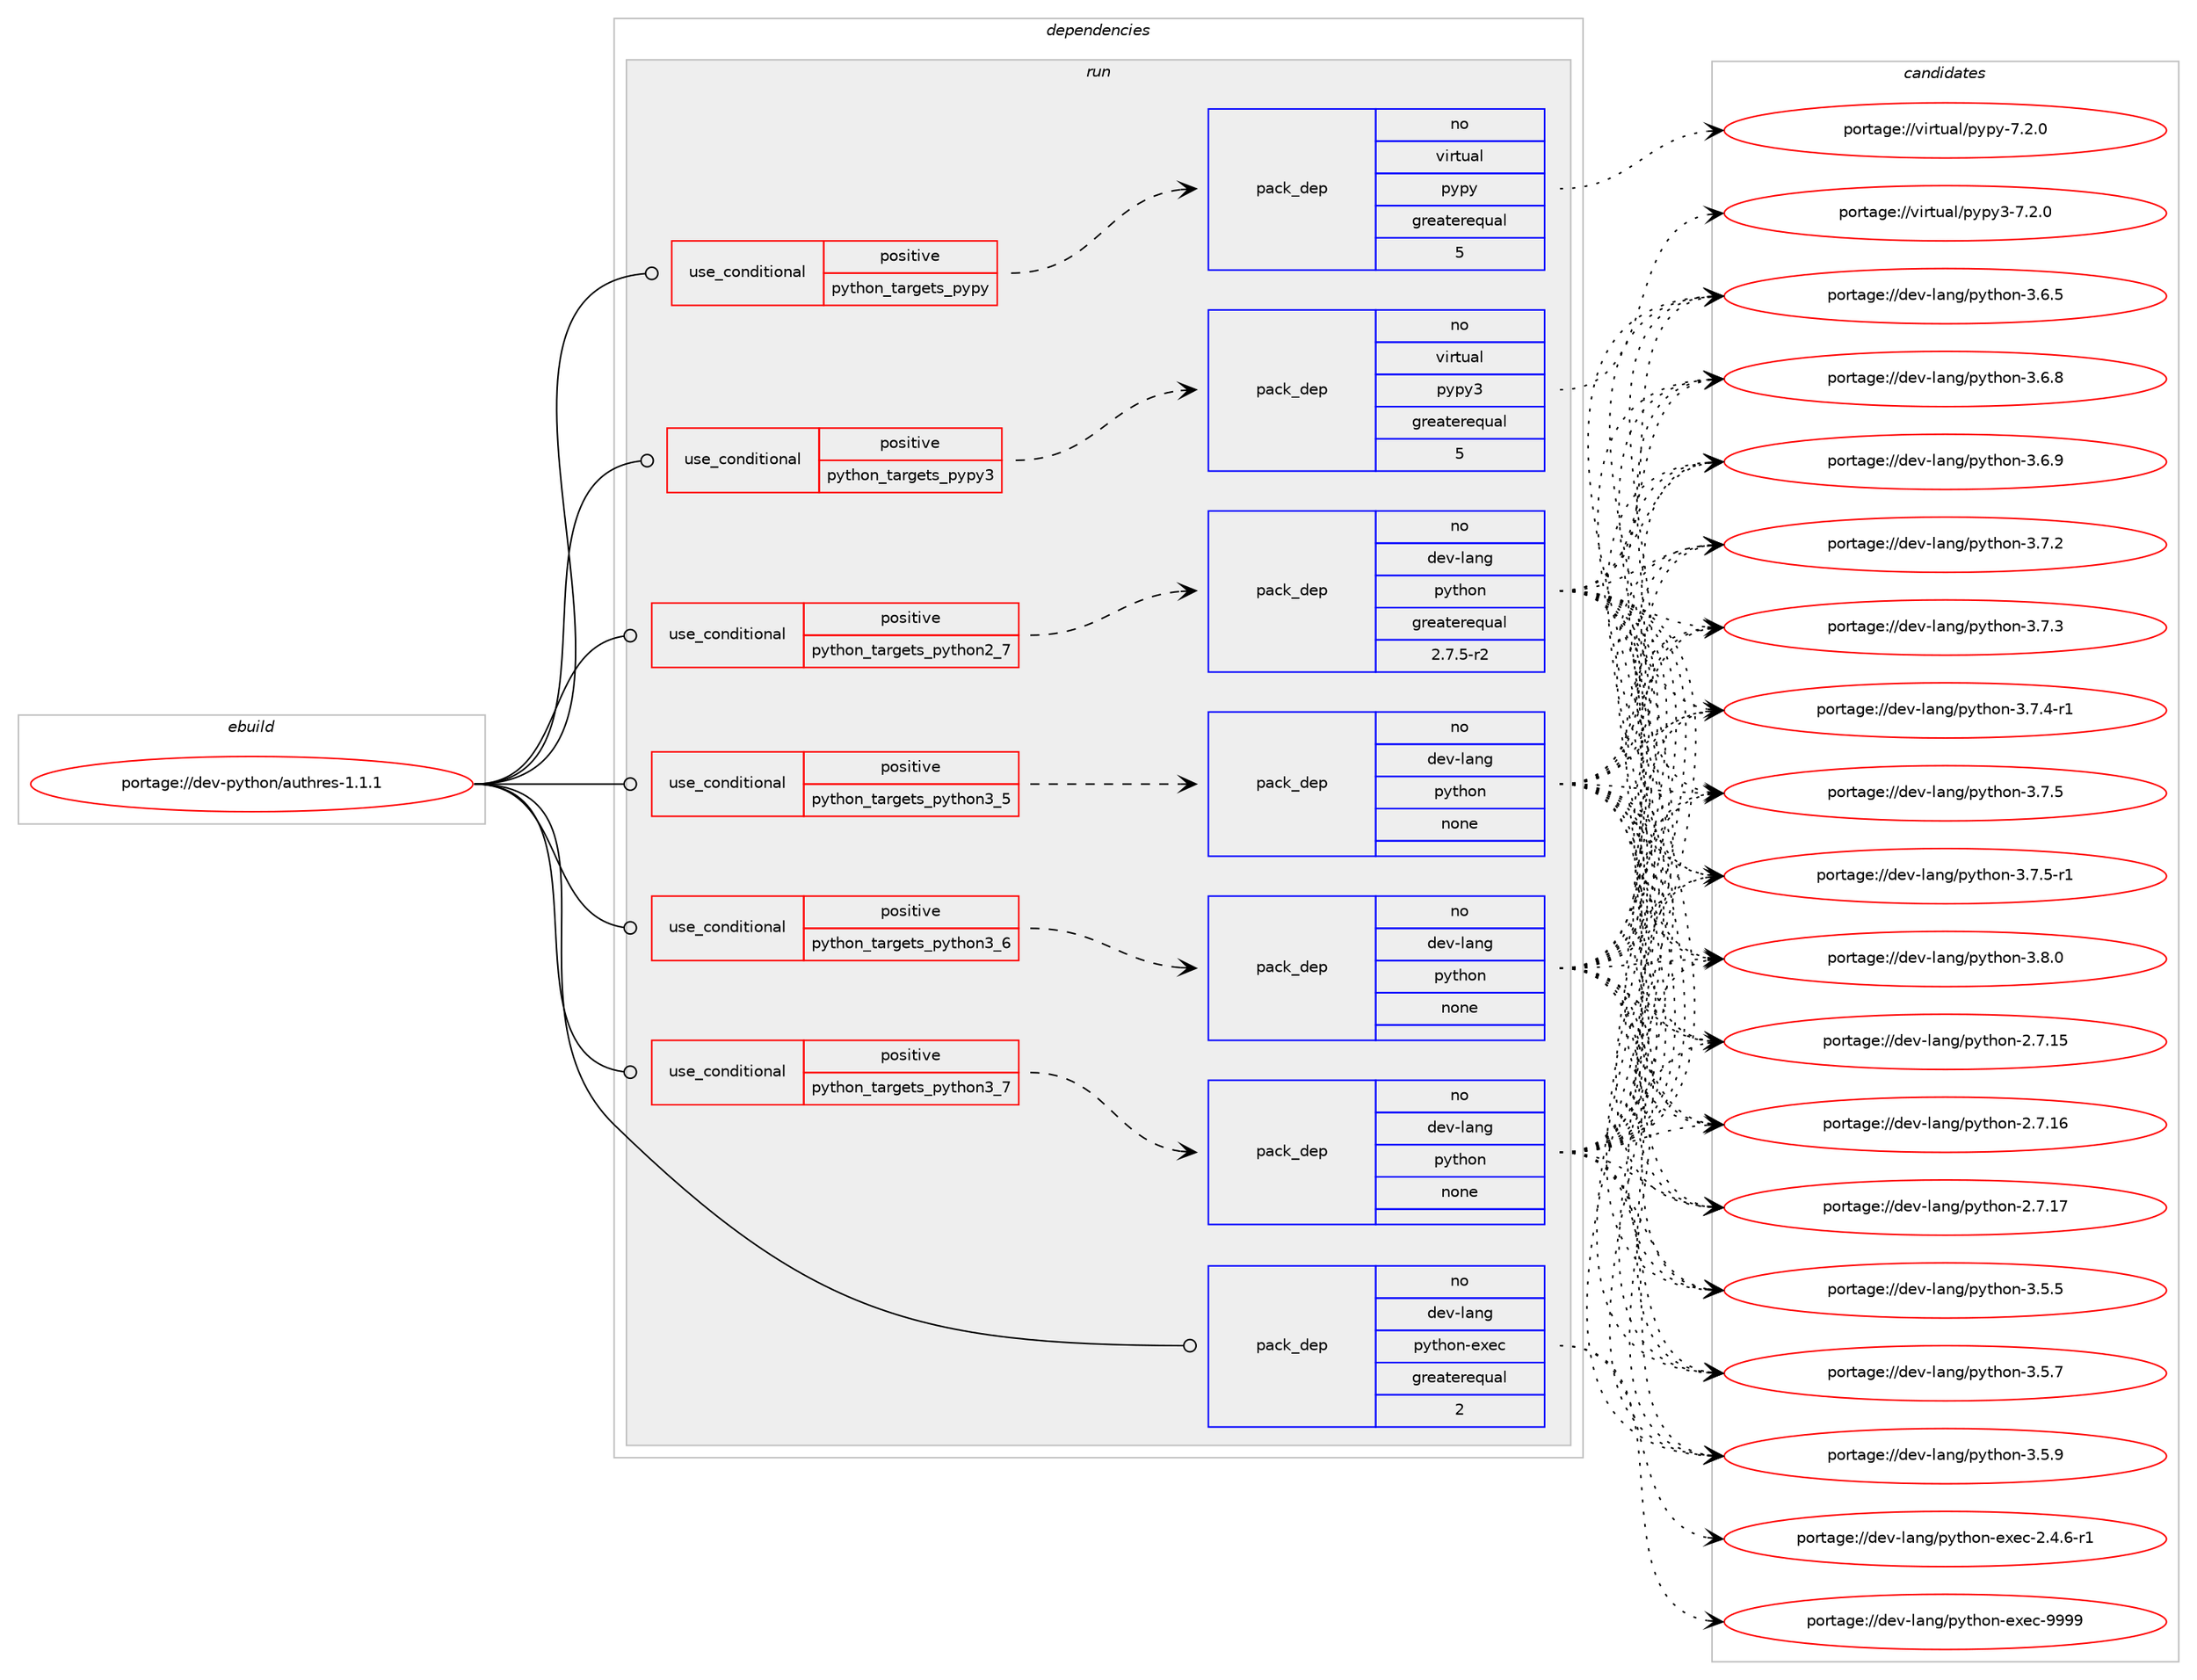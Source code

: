 digraph prolog {

# *************
# Graph options
# *************

newrank=true;
concentrate=true;
compound=true;
graph [rankdir=LR,fontname=Helvetica,fontsize=10,ranksep=1.5];#, ranksep=2.5, nodesep=0.2];
edge  [arrowhead=vee];
node  [fontname=Helvetica,fontsize=10];

# **********
# The ebuild
# **********

subgraph cluster_leftcol {
color=gray;
rank=same;
label=<<i>ebuild</i>>;
id [label="portage://dev-python/authres-1.1.1", color=red, width=4, href="../dev-python/authres-1.1.1.svg"];
}

# ****************
# The dependencies
# ****************

subgraph cluster_midcol {
color=gray;
label=<<i>dependencies</i>>;
subgraph cluster_compile {
fillcolor="#eeeeee";
style=filled;
label=<<i>compile</i>>;
}
subgraph cluster_compileandrun {
fillcolor="#eeeeee";
style=filled;
label=<<i>compile and run</i>>;
}
subgraph cluster_run {
fillcolor="#eeeeee";
style=filled;
label=<<i>run</i>>;
subgraph cond25809 {
dependency130409 [label=<<TABLE BORDER="0" CELLBORDER="1" CELLSPACING="0" CELLPADDING="4"><TR><TD ROWSPAN="3" CELLPADDING="10">use_conditional</TD></TR><TR><TD>positive</TD></TR><TR><TD>python_targets_pypy</TD></TR></TABLE>>, shape=none, color=red];
subgraph pack101296 {
dependency130410 [label=<<TABLE BORDER="0" CELLBORDER="1" CELLSPACING="0" CELLPADDING="4" WIDTH="220"><TR><TD ROWSPAN="6" CELLPADDING="30">pack_dep</TD></TR><TR><TD WIDTH="110">no</TD></TR><TR><TD>virtual</TD></TR><TR><TD>pypy</TD></TR><TR><TD>greaterequal</TD></TR><TR><TD>5</TD></TR></TABLE>>, shape=none, color=blue];
}
dependency130409:e -> dependency130410:w [weight=20,style="dashed",arrowhead="vee"];
}
id:e -> dependency130409:w [weight=20,style="solid",arrowhead="odot"];
subgraph cond25810 {
dependency130411 [label=<<TABLE BORDER="0" CELLBORDER="1" CELLSPACING="0" CELLPADDING="4"><TR><TD ROWSPAN="3" CELLPADDING="10">use_conditional</TD></TR><TR><TD>positive</TD></TR><TR><TD>python_targets_pypy3</TD></TR></TABLE>>, shape=none, color=red];
subgraph pack101297 {
dependency130412 [label=<<TABLE BORDER="0" CELLBORDER="1" CELLSPACING="0" CELLPADDING="4" WIDTH="220"><TR><TD ROWSPAN="6" CELLPADDING="30">pack_dep</TD></TR><TR><TD WIDTH="110">no</TD></TR><TR><TD>virtual</TD></TR><TR><TD>pypy3</TD></TR><TR><TD>greaterequal</TD></TR><TR><TD>5</TD></TR></TABLE>>, shape=none, color=blue];
}
dependency130411:e -> dependency130412:w [weight=20,style="dashed",arrowhead="vee"];
}
id:e -> dependency130411:w [weight=20,style="solid",arrowhead="odot"];
subgraph cond25811 {
dependency130413 [label=<<TABLE BORDER="0" CELLBORDER="1" CELLSPACING="0" CELLPADDING="4"><TR><TD ROWSPAN="3" CELLPADDING="10">use_conditional</TD></TR><TR><TD>positive</TD></TR><TR><TD>python_targets_python2_7</TD></TR></TABLE>>, shape=none, color=red];
subgraph pack101298 {
dependency130414 [label=<<TABLE BORDER="0" CELLBORDER="1" CELLSPACING="0" CELLPADDING="4" WIDTH="220"><TR><TD ROWSPAN="6" CELLPADDING="30">pack_dep</TD></TR><TR><TD WIDTH="110">no</TD></TR><TR><TD>dev-lang</TD></TR><TR><TD>python</TD></TR><TR><TD>greaterequal</TD></TR><TR><TD>2.7.5-r2</TD></TR></TABLE>>, shape=none, color=blue];
}
dependency130413:e -> dependency130414:w [weight=20,style="dashed",arrowhead="vee"];
}
id:e -> dependency130413:w [weight=20,style="solid",arrowhead="odot"];
subgraph cond25812 {
dependency130415 [label=<<TABLE BORDER="0" CELLBORDER="1" CELLSPACING="0" CELLPADDING="4"><TR><TD ROWSPAN="3" CELLPADDING="10">use_conditional</TD></TR><TR><TD>positive</TD></TR><TR><TD>python_targets_python3_5</TD></TR></TABLE>>, shape=none, color=red];
subgraph pack101299 {
dependency130416 [label=<<TABLE BORDER="0" CELLBORDER="1" CELLSPACING="0" CELLPADDING="4" WIDTH="220"><TR><TD ROWSPAN="6" CELLPADDING="30">pack_dep</TD></TR><TR><TD WIDTH="110">no</TD></TR><TR><TD>dev-lang</TD></TR><TR><TD>python</TD></TR><TR><TD>none</TD></TR><TR><TD></TD></TR></TABLE>>, shape=none, color=blue];
}
dependency130415:e -> dependency130416:w [weight=20,style="dashed",arrowhead="vee"];
}
id:e -> dependency130415:w [weight=20,style="solid",arrowhead="odot"];
subgraph cond25813 {
dependency130417 [label=<<TABLE BORDER="0" CELLBORDER="1" CELLSPACING="0" CELLPADDING="4"><TR><TD ROWSPAN="3" CELLPADDING="10">use_conditional</TD></TR><TR><TD>positive</TD></TR><TR><TD>python_targets_python3_6</TD></TR></TABLE>>, shape=none, color=red];
subgraph pack101300 {
dependency130418 [label=<<TABLE BORDER="0" CELLBORDER="1" CELLSPACING="0" CELLPADDING="4" WIDTH="220"><TR><TD ROWSPAN="6" CELLPADDING="30">pack_dep</TD></TR><TR><TD WIDTH="110">no</TD></TR><TR><TD>dev-lang</TD></TR><TR><TD>python</TD></TR><TR><TD>none</TD></TR><TR><TD></TD></TR></TABLE>>, shape=none, color=blue];
}
dependency130417:e -> dependency130418:w [weight=20,style="dashed",arrowhead="vee"];
}
id:e -> dependency130417:w [weight=20,style="solid",arrowhead="odot"];
subgraph cond25814 {
dependency130419 [label=<<TABLE BORDER="0" CELLBORDER="1" CELLSPACING="0" CELLPADDING="4"><TR><TD ROWSPAN="3" CELLPADDING="10">use_conditional</TD></TR><TR><TD>positive</TD></TR><TR><TD>python_targets_python3_7</TD></TR></TABLE>>, shape=none, color=red];
subgraph pack101301 {
dependency130420 [label=<<TABLE BORDER="0" CELLBORDER="1" CELLSPACING="0" CELLPADDING="4" WIDTH="220"><TR><TD ROWSPAN="6" CELLPADDING="30">pack_dep</TD></TR><TR><TD WIDTH="110">no</TD></TR><TR><TD>dev-lang</TD></TR><TR><TD>python</TD></TR><TR><TD>none</TD></TR><TR><TD></TD></TR></TABLE>>, shape=none, color=blue];
}
dependency130419:e -> dependency130420:w [weight=20,style="dashed",arrowhead="vee"];
}
id:e -> dependency130419:w [weight=20,style="solid",arrowhead="odot"];
subgraph pack101302 {
dependency130421 [label=<<TABLE BORDER="0" CELLBORDER="1" CELLSPACING="0" CELLPADDING="4" WIDTH="220"><TR><TD ROWSPAN="6" CELLPADDING="30">pack_dep</TD></TR><TR><TD WIDTH="110">no</TD></TR><TR><TD>dev-lang</TD></TR><TR><TD>python-exec</TD></TR><TR><TD>greaterequal</TD></TR><TR><TD>2</TD></TR></TABLE>>, shape=none, color=blue];
}
id:e -> dependency130421:w [weight=20,style="solid",arrowhead="odot"];
}
}

# **************
# The candidates
# **************

subgraph cluster_choices {
rank=same;
color=gray;
label=<<i>candidates</i>>;

subgraph choice101296 {
color=black;
nodesep=1;
choiceportage1181051141161179710847112121112121455546504648 [label="portage://virtual/pypy-7.2.0", color=red, width=4,href="../virtual/pypy-7.2.0.svg"];
dependency130410:e -> choiceportage1181051141161179710847112121112121455546504648:w [style=dotted,weight="100"];
}
subgraph choice101297 {
color=black;
nodesep=1;
choiceportage118105114116117971084711212111212151455546504648 [label="portage://virtual/pypy3-7.2.0", color=red, width=4,href="../virtual/pypy3-7.2.0.svg"];
dependency130412:e -> choiceportage118105114116117971084711212111212151455546504648:w [style=dotted,weight="100"];
}
subgraph choice101298 {
color=black;
nodesep=1;
choiceportage10010111845108971101034711212111610411111045504655464953 [label="portage://dev-lang/python-2.7.15", color=red, width=4,href="../dev-lang/python-2.7.15.svg"];
choiceportage10010111845108971101034711212111610411111045504655464954 [label="portage://dev-lang/python-2.7.16", color=red, width=4,href="../dev-lang/python-2.7.16.svg"];
choiceportage10010111845108971101034711212111610411111045504655464955 [label="portage://dev-lang/python-2.7.17", color=red, width=4,href="../dev-lang/python-2.7.17.svg"];
choiceportage100101118451089711010347112121116104111110455146534653 [label="portage://dev-lang/python-3.5.5", color=red, width=4,href="../dev-lang/python-3.5.5.svg"];
choiceportage100101118451089711010347112121116104111110455146534655 [label="portage://dev-lang/python-3.5.7", color=red, width=4,href="../dev-lang/python-3.5.7.svg"];
choiceportage100101118451089711010347112121116104111110455146534657 [label="portage://dev-lang/python-3.5.9", color=red, width=4,href="../dev-lang/python-3.5.9.svg"];
choiceportage100101118451089711010347112121116104111110455146544653 [label="portage://dev-lang/python-3.6.5", color=red, width=4,href="../dev-lang/python-3.6.5.svg"];
choiceportage100101118451089711010347112121116104111110455146544656 [label="portage://dev-lang/python-3.6.8", color=red, width=4,href="../dev-lang/python-3.6.8.svg"];
choiceportage100101118451089711010347112121116104111110455146544657 [label="portage://dev-lang/python-3.6.9", color=red, width=4,href="../dev-lang/python-3.6.9.svg"];
choiceportage100101118451089711010347112121116104111110455146554650 [label="portage://dev-lang/python-3.7.2", color=red, width=4,href="../dev-lang/python-3.7.2.svg"];
choiceportage100101118451089711010347112121116104111110455146554651 [label="portage://dev-lang/python-3.7.3", color=red, width=4,href="../dev-lang/python-3.7.3.svg"];
choiceportage1001011184510897110103471121211161041111104551465546524511449 [label="portage://dev-lang/python-3.7.4-r1", color=red, width=4,href="../dev-lang/python-3.7.4-r1.svg"];
choiceportage100101118451089711010347112121116104111110455146554653 [label="portage://dev-lang/python-3.7.5", color=red, width=4,href="../dev-lang/python-3.7.5.svg"];
choiceportage1001011184510897110103471121211161041111104551465546534511449 [label="portage://dev-lang/python-3.7.5-r1", color=red, width=4,href="../dev-lang/python-3.7.5-r1.svg"];
choiceportage100101118451089711010347112121116104111110455146564648 [label="portage://dev-lang/python-3.8.0", color=red, width=4,href="../dev-lang/python-3.8.0.svg"];
dependency130414:e -> choiceportage10010111845108971101034711212111610411111045504655464953:w [style=dotted,weight="100"];
dependency130414:e -> choiceportage10010111845108971101034711212111610411111045504655464954:w [style=dotted,weight="100"];
dependency130414:e -> choiceportage10010111845108971101034711212111610411111045504655464955:w [style=dotted,weight="100"];
dependency130414:e -> choiceportage100101118451089711010347112121116104111110455146534653:w [style=dotted,weight="100"];
dependency130414:e -> choiceportage100101118451089711010347112121116104111110455146534655:w [style=dotted,weight="100"];
dependency130414:e -> choiceportage100101118451089711010347112121116104111110455146534657:w [style=dotted,weight="100"];
dependency130414:e -> choiceportage100101118451089711010347112121116104111110455146544653:w [style=dotted,weight="100"];
dependency130414:e -> choiceportage100101118451089711010347112121116104111110455146544656:w [style=dotted,weight="100"];
dependency130414:e -> choiceportage100101118451089711010347112121116104111110455146544657:w [style=dotted,weight="100"];
dependency130414:e -> choiceportage100101118451089711010347112121116104111110455146554650:w [style=dotted,weight="100"];
dependency130414:e -> choiceportage100101118451089711010347112121116104111110455146554651:w [style=dotted,weight="100"];
dependency130414:e -> choiceportage1001011184510897110103471121211161041111104551465546524511449:w [style=dotted,weight="100"];
dependency130414:e -> choiceportage100101118451089711010347112121116104111110455146554653:w [style=dotted,weight="100"];
dependency130414:e -> choiceportage1001011184510897110103471121211161041111104551465546534511449:w [style=dotted,weight="100"];
dependency130414:e -> choiceportage100101118451089711010347112121116104111110455146564648:w [style=dotted,weight="100"];
}
subgraph choice101299 {
color=black;
nodesep=1;
choiceportage10010111845108971101034711212111610411111045504655464953 [label="portage://dev-lang/python-2.7.15", color=red, width=4,href="../dev-lang/python-2.7.15.svg"];
choiceportage10010111845108971101034711212111610411111045504655464954 [label="portage://dev-lang/python-2.7.16", color=red, width=4,href="../dev-lang/python-2.7.16.svg"];
choiceportage10010111845108971101034711212111610411111045504655464955 [label="portage://dev-lang/python-2.7.17", color=red, width=4,href="../dev-lang/python-2.7.17.svg"];
choiceportage100101118451089711010347112121116104111110455146534653 [label="portage://dev-lang/python-3.5.5", color=red, width=4,href="../dev-lang/python-3.5.5.svg"];
choiceportage100101118451089711010347112121116104111110455146534655 [label="portage://dev-lang/python-3.5.7", color=red, width=4,href="../dev-lang/python-3.5.7.svg"];
choiceportage100101118451089711010347112121116104111110455146534657 [label="portage://dev-lang/python-3.5.9", color=red, width=4,href="../dev-lang/python-3.5.9.svg"];
choiceportage100101118451089711010347112121116104111110455146544653 [label="portage://dev-lang/python-3.6.5", color=red, width=4,href="../dev-lang/python-3.6.5.svg"];
choiceportage100101118451089711010347112121116104111110455146544656 [label="portage://dev-lang/python-3.6.8", color=red, width=4,href="../dev-lang/python-3.6.8.svg"];
choiceportage100101118451089711010347112121116104111110455146544657 [label="portage://dev-lang/python-3.6.9", color=red, width=4,href="../dev-lang/python-3.6.9.svg"];
choiceportage100101118451089711010347112121116104111110455146554650 [label="portage://dev-lang/python-3.7.2", color=red, width=4,href="../dev-lang/python-3.7.2.svg"];
choiceportage100101118451089711010347112121116104111110455146554651 [label="portage://dev-lang/python-3.7.3", color=red, width=4,href="../dev-lang/python-3.7.3.svg"];
choiceportage1001011184510897110103471121211161041111104551465546524511449 [label="portage://dev-lang/python-3.7.4-r1", color=red, width=4,href="../dev-lang/python-3.7.4-r1.svg"];
choiceportage100101118451089711010347112121116104111110455146554653 [label="portage://dev-lang/python-3.7.5", color=red, width=4,href="../dev-lang/python-3.7.5.svg"];
choiceportage1001011184510897110103471121211161041111104551465546534511449 [label="portage://dev-lang/python-3.7.5-r1", color=red, width=4,href="../dev-lang/python-3.7.5-r1.svg"];
choiceportage100101118451089711010347112121116104111110455146564648 [label="portage://dev-lang/python-3.8.0", color=red, width=4,href="../dev-lang/python-3.8.0.svg"];
dependency130416:e -> choiceportage10010111845108971101034711212111610411111045504655464953:w [style=dotted,weight="100"];
dependency130416:e -> choiceportage10010111845108971101034711212111610411111045504655464954:w [style=dotted,weight="100"];
dependency130416:e -> choiceportage10010111845108971101034711212111610411111045504655464955:w [style=dotted,weight="100"];
dependency130416:e -> choiceportage100101118451089711010347112121116104111110455146534653:w [style=dotted,weight="100"];
dependency130416:e -> choiceportage100101118451089711010347112121116104111110455146534655:w [style=dotted,weight="100"];
dependency130416:e -> choiceportage100101118451089711010347112121116104111110455146534657:w [style=dotted,weight="100"];
dependency130416:e -> choiceportage100101118451089711010347112121116104111110455146544653:w [style=dotted,weight="100"];
dependency130416:e -> choiceportage100101118451089711010347112121116104111110455146544656:w [style=dotted,weight="100"];
dependency130416:e -> choiceportage100101118451089711010347112121116104111110455146544657:w [style=dotted,weight="100"];
dependency130416:e -> choiceportage100101118451089711010347112121116104111110455146554650:w [style=dotted,weight="100"];
dependency130416:e -> choiceportage100101118451089711010347112121116104111110455146554651:w [style=dotted,weight="100"];
dependency130416:e -> choiceportage1001011184510897110103471121211161041111104551465546524511449:w [style=dotted,weight="100"];
dependency130416:e -> choiceportage100101118451089711010347112121116104111110455146554653:w [style=dotted,weight="100"];
dependency130416:e -> choiceportage1001011184510897110103471121211161041111104551465546534511449:w [style=dotted,weight="100"];
dependency130416:e -> choiceportage100101118451089711010347112121116104111110455146564648:w [style=dotted,weight="100"];
}
subgraph choice101300 {
color=black;
nodesep=1;
choiceportage10010111845108971101034711212111610411111045504655464953 [label="portage://dev-lang/python-2.7.15", color=red, width=4,href="../dev-lang/python-2.7.15.svg"];
choiceportage10010111845108971101034711212111610411111045504655464954 [label="portage://dev-lang/python-2.7.16", color=red, width=4,href="../dev-lang/python-2.7.16.svg"];
choiceportage10010111845108971101034711212111610411111045504655464955 [label="portage://dev-lang/python-2.7.17", color=red, width=4,href="../dev-lang/python-2.7.17.svg"];
choiceportage100101118451089711010347112121116104111110455146534653 [label="portage://dev-lang/python-3.5.5", color=red, width=4,href="../dev-lang/python-3.5.5.svg"];
choiceportage100101118451089711010347112121116104111110455146534655 [label="portage://dev-lang/python-3.5.7", color=red, width=4,href="../dev-lang/python-3.5.7.svg"];
choiceportage100101118451089711010347112121116104111110455146534657 [label="portage://dev-lang/python-3.5.9", color=red, width=4,href="../dev-lang/python-3.5.9.svg"];
choiceportage100101118451089711010347112121116104111110455146544653 [label="portage://dev-lang/python-3.6.5", color=red, width=4,href="../dev-lang/python-3.6.5.svg"];
choiceportage100101118451089711010347112121116104111110455146544656 [label="portage://dev-lang/python-3.6.8", color=red, width=4,href="../dev-lang/python-3.6.8.svg"];
choiceportage100101118451089711010347112121116104111110455146544657 [label="portage://dev-lang/python-3.6.9", color=red, width=4,href="../dev-lang/python-3.6.9.svg"];
choiceportage100101118451089711010347112121116104111110455146554650 [label="portage://dev-lang/python-3.7.2", color=red, width=4,href="../dev-lang/python-3.7.2.svg"];
choiceportage100101118451089711010347112121116104111110455146554651 [label="portage://dev-lang/python-3.7.3", color=red, width=4,href="../dev-lang/python-3.7.3.svg"];
choiceportage1001011184510897110103471121211161041111104551465546524511449 [label="portage://dev-lang/python-3.7.4-r1", color=red, width=4,href="../dev-lang/python-3.7.4-r1.svg"];
choiceportage100101118451089711010347112121116104111110455146554653 [label="portage://dev-lang/python-3.7.5", color=red, width=4,href="../dev-lang/python-3.7.5.svg"];
choiceportage1001011184510897110103471121211161041111104551465546534511449 [label="portage://dev-lang/python-3.7.5-r1", color=red, width=4,href="../dev-lang/python-3.7.5-r1.svg"];
choiceportage100101118451089711010347112121116104111110455146564648 [label="portage://dev-lang/python-3.8.0", color=red, width=4,href="../dev-lang/python-3.8.0.svg"];
dependency130418:e -> choiceportage10010111845108971101034711212111610411111045504655464953:w [style=dotted,weight="100"];
dependency130418:e -> choiceportage10010111845108971101034711212111610411111045504655464954:w [style=dotted,weight="100"];
dependency130418:e -> choiceportage10010111845108971101034711212111610411111045504655464955:w [style=dotted,weight="100"];
dependency130418:e -> choiceportage100101118451089711010347112121116104111110455146534653:w [style=dotted,weight="100"];
dependency130418:e -> choiceportage100101118451089711010347112121116104111110455146534655:w [style=dotted,weight="100"];
dependency130418:e -> choiceportage100101118451089711010347112121116104111110455146534657:w [style=dotted,weight="100"];
dependency130418:e -> choiceportage100101118451089711010347112121116104111110455146544653:w [style=dotted,weight="100"];
dependency130418:e -> choiceportage100101118451089711010347112121116104111110455146544656:w [style=dotted,weight="100"];
dependency130418:e -> choiceportage100101118451089711010347112121116104111110455146544657:w [style=dotted,weight="100"];
dependency130418:e -> choiceportage100101118451089711010347112121116104111110455146554650:w [style=dotted,weight="100"];
dependency130418:e -> choiceportage100101118451089711010347112121116104111110455146554651:w [style=dotted,weight="100"];
dependency130418:e -> choiceportage1001011184510897110103471121211161041111104551465546524511449:w [style=dotted,weight="100"];
dependency130418:e -> choiceportage100101118451089711010347112121116104111110455146554653:w [style=dotted,weight="100"];
dependency130418:e -> choiceportage1001011184510897110103471121211161041111104551465546534511449:w [style=dotted,weight="100"];
dependency130418:e -> choiceportage100101118451089711010347112121116104111110455146564648:w [style=dotted,weight="100"];
}
subgraph choice101301 {
color=black;
nodesep=1;
choiceportage10010111845108971101034711212111610411111045504655464953 [label="portage://dev-lang/python-2.7.15", color=red, width=4,href="../dev-lang/python-2.7.15.svg"];
choiceportage10010111845108971101034711212111610411111045504655464954 [label="portage://dev-lang/python-2.7.16", color=red, width=4,href="../dev-lang/python-2.7.16.svg"];
choiceportage10010111845108971101034711212111610411111045504655464955 [label="portage://dev-lang/python-2.7.17", color=red, width=4,href="../dev-lang/python-2.7.17.svg"];
choiceportage100101118451089711010347112121116104111110455146534653 [label="portage://dev-lang/python-3.5.5", color=red, width=4,href="../dev-lang/python-3.5.5.svg"];
choiceportage100101118451089711010347112121116104111110455146534655 [label="portage://dev-lang/python-3.5.7", color=red, width=4,href="../dev-lang/python-3.5.7.svg"];
choiceportage100101118451089711010347112121116104111110455146534657 [label="portage://dev-lang/python-3.5.9", color=red, width=4,href="../dev-lang/python-3.5.9.svg"];
choiceportage100101118451089711010347112121116104111110455146544653 [label="portage://dev-lang/python-3.6.5", color=red, width=4,href="../dev-lang/python-3.6.5.svg"];
choiceportage100101118451089711010347112121116104111110455146544656 [label="portage://dev-lang/python-3.6.8", color=red, width=4,href="../dev-lang/python-3.6.8.svg"];
choiceportage100101118451089711010347112121116104111110455146544657 [label="portage://dev-lang/python-3.6.9", color=red, width=4,href="../dev-lang/python-3.6.9.svg"];
choiceportage100101118451089711010347112121116104111110455146554650 [label="portage://dev-lang/python-3.7.2", color=red, width=4,href="../dev-lang/python-3.7.2.svg"];
choiceportage100101118451089711010347112121116104111110455146554651 [label="portage://dev-lang/python-3.7.3", color=red, width=4,href="../dev-lang/python-3.7.3.svg"];
choiceportage1001011184510897110103471121211161041111104551465546524511449 [label="portage://dev-lang/python-3.7.4-r1", color=red, width=4,href="../dev-lang/python-3.7.4-r1.svg"];
choiceportage100101118451089711010347112121116104111110455146554653 [label="portage://dev-lang/python-3.7.5", color=red, width=4,href="../dev-lang/python-3.7.5.svg"];
choiceportage1001011184510897110103471121211161041111104551465546534511449 [label="portage://dev-lang/python-3.7.5-r1", color=red, width=4,href="../dev-lang/python-3.7.5-r1.svg"];
choiceportage100101118451089711010347112121116104111110455146564648 [label="portage://dev-lang/python-3.8.0", color=red, width=4,href="../dev-lang/python-3.8.0.svg"];
dependency130420:e -> choiceportage10010111845108971101034711212111610411111045504655464953:w [style=dotted,weight="100"];
dependency130420:e -> choiceportage10010111845108971101034711212111610411111045504655464954:w [style=dotted,weight="100"];
dependency130420:e -> choiceportage10010111845108971101034711212111610411111045504655464955:w [style=dotted,weight="100"];
dependency130420:e -> choiceportage100101118451089711010347112121116104111110455146534653:w [style=dotted,weight="100"];
dependency130420:e -> choiceportage100101118451089711010347112121116104111110455146534655:w [style=dotted,weight="100"];
dependency130420:e -> choiceportage100101118451089711010347112121116104111110455146534657:w [style=dotted,weight="100"];
dependency130420:e -> choiceportage100101118451089711010347112121116104111110455146544653:w [style=dotted,weight="100"];
dependency130420:e -> choiceportage100101118451089711010347112121116104111110455146544656:w [style=dotted,weight="100"];
dependency130420:e -> choiceportage100101118451089711010347112121116104111110455146544657:w [style=dotted,weight="100"];
dependency130420:e -> choiceportage100101118451089711010347112121116104111110455146554650:w [style=dotted,weight="100"];
dependency130420:e -> choiceportage100101118451089711010347112121116104111110455146554651:w [style=dotted,weight="100"];
dependency130420:e -> choiceportage1001011184510897110103471121211161041111104551465546524511449:w [style=dotted,weight="100"];
dependency130420:e -> choiceportage100101118451089711010347112121116104111110455146554653:w [style=dotted,weight="100"];
dependency130420:e -> choiceportage1001011184510897110103471121211161041111104551465546534511449:w [style=dotted,weight="100"];
dependency130420:e -> choiceportage100101118451089711010347112121116104111110455146564648:w [style=dotted,weight="100"];
}
subgraph choice101302 {
color=black;
nodesep=1;
choiceportage10010111845108971101034711212111610411111045101120101994550465246544511449 [label="portage://dev-lang/python-exec-2.4.6-r1", color=red, width=4,href="../dev-lang/python-exec-2.4.6-r1.svg"];
choiceportage10010111845108971101034711212111610411111045101120101994557575757 [label="portage://dev-lang/python-exec-9999", color=red, width=4,href="../dev-lang/python-exec-9999.svg"];
dependency130421:e -> choiceportage10010111845108971101034711212111610411111045101120101994550465246544511449:w [style=dotted,weight="100"];
dependency130421:e -> choiceportage10010111845108971101034711212111610411111045101120101994557575757:w [style=dotted,weight="100"];
}
}

}
